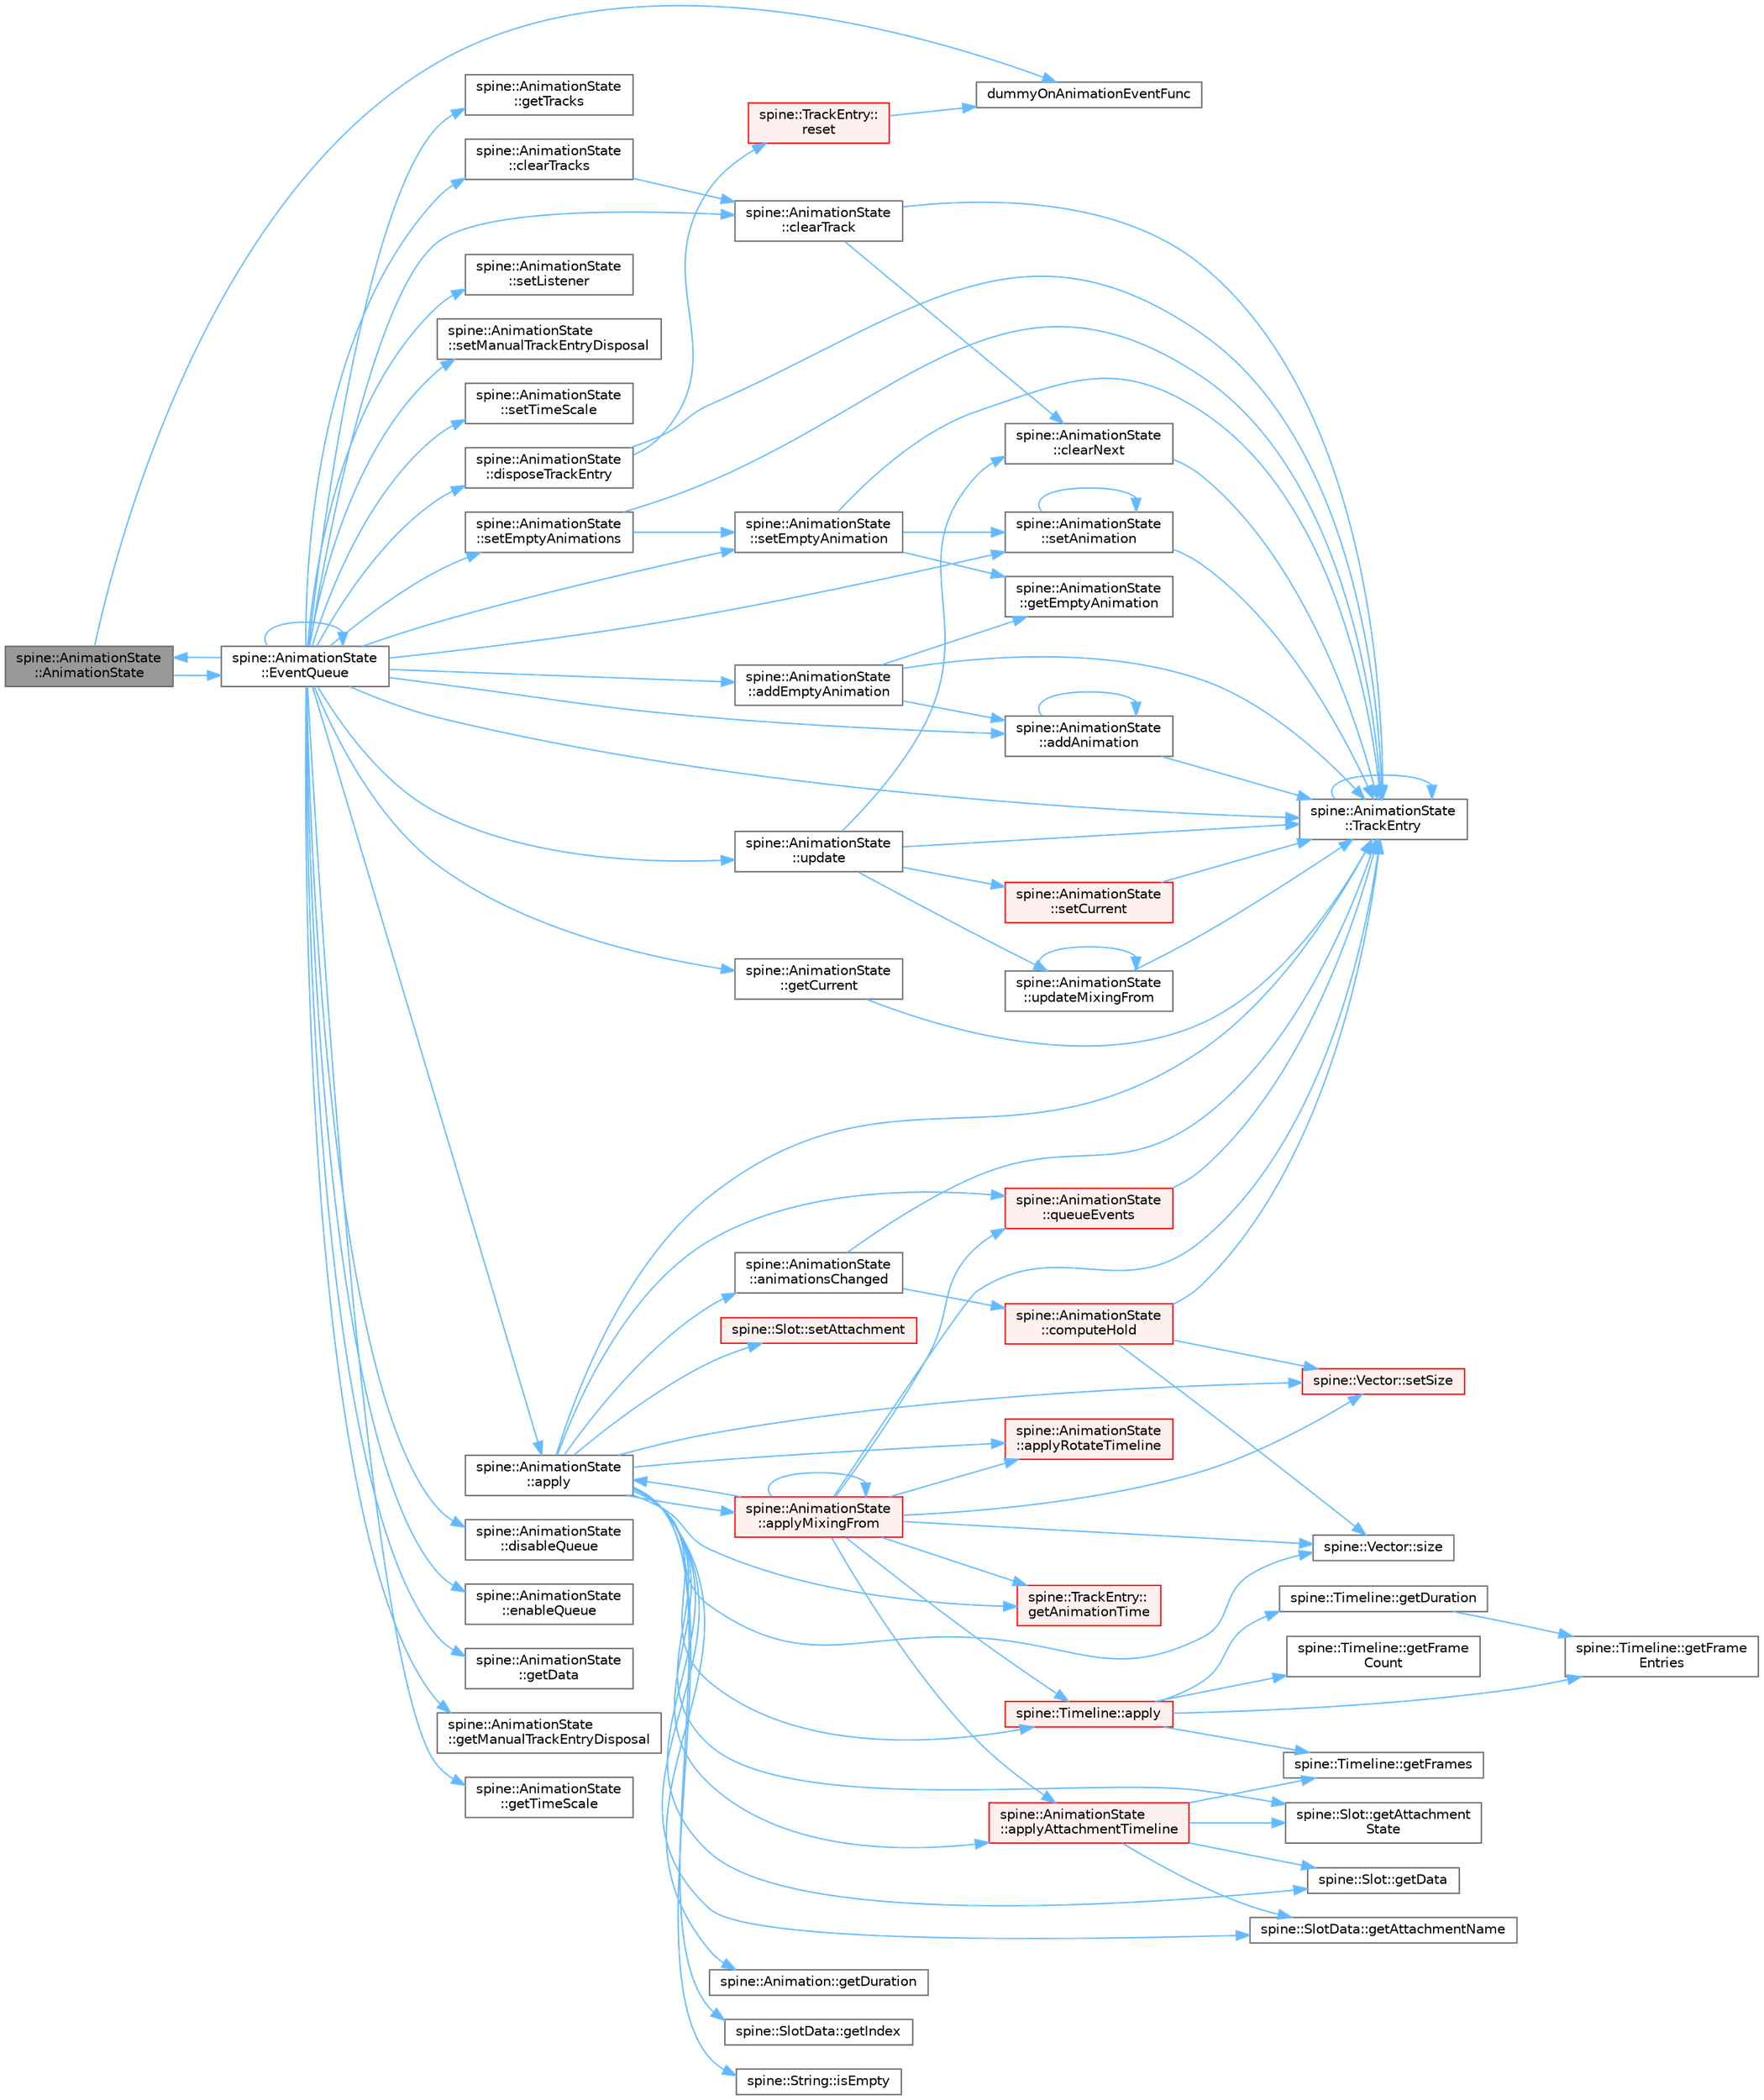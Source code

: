 digraph "spine::AnimationState::AnimationState"
{
 // LATEX_PDF_SIZE
  bgcolor="transparent";
  edge [fontname=Helvetica,fontsize=10,labelfontname=Helvetica,labelfontsize=10];
  node [fontname=Helvetica,fontsize=10,shape=box,height=0.2,width=0.4];
  rankdir="LR";
  Node1 [id="Node000001",label="spine::AnimationState\l::AnimationState",height=0.2,width=0.4,color="gray40", fillcolor="grey60", style="filled", fontcolor="black",tooltip=" "];
  Node1 -> Node2 [id="edge1_Node000001_Node000002",color="steelblue1",style="solid",tooltip=" "];
  Node2 [id="Node000002",label="dummyOnAnimationEventFunc",height=0.2,width=0.4,color="grey40", fillcolor="white", style="filled",URL="$_animation_state_8cpp.html#a737b7809924001560f14cd92babb2235",tooltip=" "];
  Node1 -> Node3 [id="edge2_Node000001_Node000003",color="steelblue1",style="solid",tooltip=" "];
  Node3 [id="Node000003",label="spine::AnimationState\l::EventQueue",height=0.2,width=0.4,color="grey40", fillcolor="white", style="filled",URL="$classspine_1_1_animation_state.html#a3b1787a64e5e97ce075c05a58303d58c",tooltip=" "];
  Node3 -> Node4 [id="edge3_Node000003_Node000004",color="steelblue1",style="solid",tooltip=" "];
  Node4 [id="Node000004",label="spine::AnimationState\l::addAnimation",height=0.2,width=0.4,color="grey40", fillcolor="white", style="filled",URL="$classspine_1_1_animation_state.html#a5f93cba30c520db31971ce4ada3503b9",tooltip=" "];
  Node4 -> Node4 [id="edge4_Node000004_Node000004",color="steelblue1",style="solid",tooltip=" "];
  Node4 -> Node5 [id="edge5_Node000004_Node000005",color="steelblue1",style="solid",tooltip=" "];
  Node5 [id="Node000005",label="spine::AnimationState\l::TrackEntry",height=0.2,width=0.4,color="grey40", fillcolor="white", style="filled",URL="$classspine_1_1_animation_state.html#a3cda65ddcc55f453b76f3718db72cb23",tooltip=" "];
  Node5 -> Node5 [id="edge6_Node000005_Node000005",color="steelblue1",style="solid",tooltip=" "];
  Node3 -> Node6 [id="edge7_Node000003_Node000006",color="steelblue1",style="solid",tooltip=" "];
  Node6 [id="Node000006",label="spine::AnimationState\l::addEmptyAnimation",height=0.2,width=0.4,color="grey40", fillcolor="white", style="filled",URL="$classspine_1_1_animation_state.html#a4a26fec7a0596098862a870db416b30b",tooltip=" "];
  Node6 -> Node4 [id="edge8_Node000006_Node000004",color="steelblue1",style="solid",tooltip=" "];
  Node6 -> Node7 [id="edge9_Node000006_Node000007",color="steelblue1",style="solid",tooltip=" "];
  Node7 [id="Node000007",label="spine::AnimationState\l::getEmptyAnimation",height=0.2,width=0.4,color="grey40", fillcolor="white", style="filled",URL="$classspine_1_1_animation_state.html#a566db418cd41f9a69c12ce8623e5a911",tooltip=" "];
  Node6 -> Node5 [id="edge10_Node000006_Node000005",color="steelblue1",style="solid",tooltip=" "];
  Node3 -> Node1 [id="edge11_Node000003_Node000001",color="steelblue1",style="solid",tooltip=" "];
  Node3 -> Node8 [id="edge12_Node000003_Node000008",color="steelblue1",style="solid",tooltip=" "];
  Node8 [id="Node000008",label="spine::AnimationState\l::apply",height=0.2,width=0.4,color="grey40", fillcolor="white", style="filled",URL="$classspine_1_1_animation_state.html#a34e25589db2cc6ac78698dc2422e2162",tooltip=" "];
  Node8 -> Node9 [id="edge13_Node000008_Node000009",color="steelblue1",style="solid",tooltip=" "];
  Node9 [id="Node000009",label="spine::AnimationState\l::animationsChanged",height=0.2,width=0.4,color="grey40", fillcolor="white", style="filled",URL="$classspine_1_1_animation_state.html#a23985cc3b676d24b7f07c6e5950ee551",tooltip=" "];
  Node9 -> Node10 [id="edge14_Node000009_Node000010",color="steelblue1",style="solid",tooltip=" "];
  Node10 [id="Node000010",label="spine::AnimationState\l::computeHold",height=0.2,width=0.4,color="red", fillcolor="#FFF0F0", style="filled",URL="$classspine_1_1_animation_state.html#a680aa0b4cc8cef0e033e63cef300089e",tooltip=" "];
  Node10 -> Node14 [id="edge15_Node000010_Node000014",color="steelblue1",style="solid",tooltip=" "];
  Node14 [id="Node000014",label="spine::Vector::setSize",height=0.2,width=0.4,color="red", fillcolor="#FFF0F0", style="filled",URL="$classspine_1_1_vector.html#afc7cd327140907874b8c8b4a7bca689e",tooltip=" "];
  Node10 -> Node13 [id="edge16_Node000010_Node000013",color="steelblue1",style="solid",tooltip=" "];
  Node13 [id="Node000013",label="spine::Vector::size",height=0.2,width=0.4,color="grey40", fillcolor="white", style="filled",URL="$classspine_1_1_vector.html#a9a93bc1e4174a3abf92154b3c1017542",tooltip=" "];
  Node10 -> Node5 [id="edge17_Node000010_Node000005",color="steelblue1",style="solid",tooltip=" "];
  Node9 -> Node5 [id="edge18_Node000009_Node000005",color="steelblue1",style="solid",tooltip=" "];
  Node8 -> Node21 [id="edge19_Node000008_Node000021",color="steelblue1",style="solid",tooltip=" "];
  Node21 [id="Node000021",label="spine::Timeline::apply",height=0.2,width=0.4,color="red", fillcolor="#FFF0F0", style="filled",URL="$classspine_1_1_timeline.html#a7e64d576f80918ed8217159cc7d2bbba",tooltip=" "];
  Node21 -> Node22 [id="edge20_Node000021_Node000022",color="steelblue1",style="solid",tooltip=" "];
  Node22 [id="Node000022",label="spine::Timeline::getDuration",height=0.2,width=0.4,color="grey40", fillcolor="white", style="filled",URL="$classspine_1_1_timeline.html#a81895efd624e0c4335cb20a410eb571a",tooltip=" "];
  Node22 -> Node23 [id="edge21_Node000022_Node000023",color="steelblue1",style="solid",tooltip=" "];
  Node23 [id="Node000023",label="spine::Timeline::getFrame\lEntries",height=0.2,width=0.4,color="grey40", fillcolor="white", style="filled",URL="$classspine_1_1_timeline.html#acb16340aac97034b485f66afc1a4a73e",tooltip=" "];
  Node21 -> Node24 [id="edge22_Node000021_Node000024",color="steelblue1",style="solid",tooltip=" "];
  Node24 [id="Node000024",label="spine::Timeline::getFrame\lCount",height=0.2,width=0.4,color="grey40", fillcolor="white", style="filled",URL="$classspine_1_1_timeline.html#a3bfe29beaa7eb4ad121c6fec6666a24e",tooltip=" "];
  Node21 -> Node23 [id="edge23_Node000021_Node000023",color="steelblue1",style="solid",tooltip=" "];
  Node21 -> Node25 [id="edge24_Node000021_Node000025",color="steelblue1",style="solid",tooltip=" "];
  Node25 [id="Node000025",label="spine::Timeline::getFrames",height=0.2,width=0.4,color="grey40", fillcolor="white", style="filled",URL="$classspine_1_1_timeline.html#afa5afdf27a448949fda76f15c2e6fcf1",tooltip=" "];
  Node8 -> Node27 [id="edge25_Node000008_Node000027",color="steelblue1",style="solid",tooltip=" "];
  Node27 [id="Node000027",label="spine::AnimationState\l::applyAttachmentTimeline",height=0.2,width=0.4,color="red", fillcolor="#FFF0F0", style="filled",URL="$classspine_1_1_animation_state.html#ae7c5acc3f8460c8fec0333322deb0d2d",tooltip=" "];
  Node27 -> Node28 [id="edge26_Node000027_Node000028",color="steelblue1",style="solid",tooltip=" "];
  Node28 [id="Node000028",label="spine::SlotData::getAttachmentName",height=0.2,width=0.4,color="grey40", fillcolor="white", style="filled",URL="$classspine_1_1_slot_data.html#a0f34af58b2276b9b289ba8dbeb73f8fe",tooltip="May be empty."];
  Node27 -> Node30 [id="edge27_Node000027_Node000030",color="steelblue1",style="solid",tooltip=" "];
  Node30 [id="Node000030",label="spine::Slot::getAttachment\lState",height=0.2,width=0.4,color="grey40", fillcolor="white", style="filled",URL="$classspine_1_1_slot.html#af63d2293b5f0c9769d3589a7736c55a6",tooltip=" "];
  Node27 -> Node32 [id="edge28_Node000027_Node000032",color="steelblue1",style="solid",tooltip=" "];
  Node32 [id="Node000032",label="spine::Slot::getData",height=0.2,width=0.4,color="grey40", fillcolor="white", style="filled",URL="$classspine_1_1_slot.html#aa40b9c57e081fa331da138ce469ec8a4",tooltip=" "];
  Node27 -> Node25 [id="edge29_Node000027_Node000025",color="steelblue1",style="solid",tooltip=" "];
  Node8 -> Node42 [id="edge30_Node000008_Node000042",color="steelblue1",style="solid",tooltip=" "];
  Node42 [id="Node000042",label="spine::AnimationState\l::applyMixingFrom",height=0.2,width=0.4,color="red", fillcolor="#FFF0F0", style="filled",URL="$classspine_1_1_animation_state.html#af06e46576fa7fa8f58c99117e13aab1b",tooltip=" "];
  Node42 -> Node8 [id="edge31_Node000042_Node000008",color="steelblue1",style="solid",tooltip=" "];
  Node42 -> Node21 [id="edge32_Node000042_Node000021",color="steelblue1",style="solid",tooltip=" "];
  Node42 -> Node27 [id="edge33_Node000042_Node000027",color="steelblue1",style="solid",tooltip=" "];
  Node42 -> Node42 [id="edge34_Node000042_Node000042",color="steelblue1",style="solid",tooltip=" "];
  Node42 -> Node43 [id="edge35_Node000042_Node000043",color="steelblue1",style="solid",tooltip=" "];
  Node43 [id="Node000043",label="spine::AnimationState\l::applyRotateTimeline",height=0.2,width=0.4,color="red", fillcolor="#FFF0F0", style="filled",URL="$classspine_1_1_animation_state.html#a2deed39a21fd2893727c0363729279f3",tooltip=" "];
  Node42 -> Node53 [id="edge36_Node000042_Node000053",color="steelblue1",style="solid",tooltip=" "];
  Node53 [id="Node000053",label="spine::TrackEntry::\lgetAnimationTime",height=0.2,width=0.4,color="red", fillcolor="#FFF0F0", style="filled",URL="$classspine_1_1_track_entry.html#a0d68ba48173e3b902debc59603f0d21e",tooltip=" "];
  Node42 -> Node56 [id="edge37_Node000042_Node000056",color="steelblue1",style="solid",tooltip=" "];
  Node56 [id="Node000056",label="spine::AnimationState\l::queueEvents",height=0.2,width=0.4,color="red", fillcolor="#FFF0F0", style="filled",URL="$classspine_1_1_animation_state.html#a0af548ebd70bba506b52801d80c180f0",tooltip=" "];
  Node56 -> Node5 [id="edge38_Node000056_Node000005",color="steelblue1",style="solid",tooltip=" "];
  Node42 -> Node14 [id="edge39_Node000042_Node000014",color="steelblue1",style="solid",tooltip=" "];
  Node42 -> Node13 [id="edge40_Node000042_Node000013",color="steelblue1",style="solid",tooltip=" "];
  Node42 -> Node5 [id="edge41_Node000042_Node000005",color="steelblue1",style="solid",tooltip=" "];
  Node8 -> Node43 [id="edge42_Node000008_Node000043",color="steelblue1",style="solid",tooltip=" "];
  Node8 -> Node53 [id="edge43_Node000008_Node000053",color="steelblue1",style="solid",tooltip=" "];
  Node8 -> Node28 [id="edge44_Node000008_Node000028",color="steelblue1",style="solid",tooltip=" "];
  Node8 -> Node30 [id="edge45_Node000008_Node000030",color="steelblue1",style="solid",tooltip=" "];
  Node8 -> Node32 [id="edge46_Node000008_Node000032",color="steelblue1",style="solid",tooltip=" "];
  Node8 -> Node59 [id="edge47_Node000008_Node000059",color="steelblue1",style="solid",tooltip=" "];
  Node59 [id="Node000059",label="spine::Animation::getDuration",height=0.2,width=0.4,color="grey40", fillcolor="white", style="filled",URL="$classspine_1_1_animation.html#aa5c61dc5f0a942fbd829e050d7b1891a",tooltip=" "];
  Node8 -> Node37 [id="edge48_Node000008_Node000037",color="steelblue1",style="solid",tooltip=" "];
  Node37 [id="Node000037",label="spine::SlotData::getIndex",height=0.2,width=0.4,color="grey40", fillcolor="white", style="filled",URL="$classspine_1_1_slot_data.html#a95f7359a40b73da709886c53a6202013",tooltip=" "];
  Node8 -> Node38 [id="edge49_Node000008_Node000038",color="steelblue1",style="solid",tooltip=" "];
  Node38 [id="Node000038",label="spine::String::isEmpty",height=0.2,width=0.4,color="grey40", fillcolor="white", style="filled",URL="$classspine_1_1_string.html#a8f667117a263cb9f536c57c49a52cac7",tooltip=" "];
  Node8 -> Node56 [id="edge50_Node000008_Node000056",color="steelblue1",style="solid",tooltip=" "];
  Node8 -> Node39 [id="edge51_Node000008_Node000039",color="steelblue1",style="solid",tooltip=" "];
  Node39 [id="Node000039",label="spine::Slot::setAttachment",height=0.2,width=0.4,color="red", fillcolor="#FFF0F0", style="filled",URL="$classspine_1_1_slot.html#ad9359f3f2289ed3c013215c40b180c58",tooltip=" "];
  Node8 -> Node14 [id="edge52_Node000008_Node000014",color="steelblue1",style="solid",tooltip=" "];
  Node8 -> Node13 [id="edge53_Node000008_Node000013",color="steelblue1",style="solid",tooltip=" "];
  Node8 -> Node5 [id="edge54_Node000008_Node000005",color="steelblue1",style="solid",tooltip=" "];
  Node3 -> Node60 [id="edge55_Node000003_Node000060",color="steelblue1",style="solid",tooltip=" "];
  Node60 [id="Node000060",label="spine::AnimationState\l::clearTrack",height=0.2,width=0.4,color="grey40", fillcolor="white", style="filled",URL="$classspine_1_1_animation_state.html#a0313aa8b148fedce0de552ea5254ed86",tooltip=" "];
  Node60 -> Node61 [id="edge56_Node000060_Node000061",color="steelblue1",style="solid",tooltip=" "];
  Node61 [id="Node000061",label="spine::AnimationState\l::clearNext",height=0.2,width=0.4,color="grey40", fillcolor="white", style="filled",URL="$classspine_1_1_animation_state.html#a53612a900321d97eed034a582315a57f",tooltip="Removes the next entry and all entries after it for the specified entry. *‍/"];
  Node61 -> Node5 [id="edge57_Node000061_Node000005",color="steelblue1",style="solid",tooltip=" "];
  Node60 -> Node5 [id="edge58_Node000060_Node000005",color="steelblue1",style="solid",tooltip=" "];
  Node3 -> Node62 [id="edge59_Node000003_Node000062",color="steelblue1",style="solid",tooltip=" "];
  Node62 [id="Node000062",label="spine::AnimationState\l::clearTracks",height=0.2,width=0.4,color="grey40", fillcolor="white", style="filled",URL="$classspine_1_1_animation_state.html#afcb1a86770eac7953a9eed25bb770003",tooltip=" "];
  Node62 -> Node60 [id="edge60_Node000062_Node000060",color="steelblue1",style="solid",tooltip=" "];
  Node3 -> Node63 [id="edge61_Node000003_Node000063",color="steelblue1",style="solid",tooltip=" "];
  Node63 [id="Node000063",label="spine::AnimationState\l::disableQueue",height=0.2,width=0.4,color="grey40", fillcolor="white", style="filled",URL="$classspine_1_1_animation_state.html#adf0343c916bc9d757727fddf5dca7951",tooltip=" "];
  Node3 -> Node64 [id="edge62_Node000003_Node000064",color="steelblue1",style="solid",tooltip=" "];
  Node64 [id="Node000064",label="spine::AnimationState\l::disposeTrackEntry",height=0.2,width=0.4,color="grey40", fillcolor="white", style="filled",URL="$classspine_1_1_animation_state.html#a8d1654288b8f2be6e508f996713fc297",tooltip=" "];
  Node64 -> Node65 [id="edge63_Node000064_Node000065",color="steelblue1",style="solid",tooltip=" "];
  Node65 [id="Node000065",label="spine::TrackEntry::\lreset",height=0.2,width=0.4,color="red", fillcolor="#FFF0F0", style="filled",URL="$classspine_1_1_track_entry.html#a59368cc3ce402669a2b201dbcbd51c7b",tooltip=" "];
  Node65 -> Node2 [id="edge64_Node000065_Node000002",color="steelblue1",style="solid",tooltip=" "];
  Node64 -> Node5 [id="edge65_Node000064_Node000005",color="steelblue1",style="solid",tooltip=" "];
  Node3 -> Node67 [id="edge66_Node000003_Node000067",color="steelblue1",style="solid",tooltip=" "];
  Node67 [id="Node000067",label="spine::AnimationState\l::enableQueue",height=0.2,width=0.4,color="grey40", fillcolor="white", style="filled",URL="$classspine_1_1_animation_state.html#ad992ea290771a577e6588987a8e4e286",tooltip=" "];
  Node3 -> Node3 [id="edge67_Node000003_Node000003",color="steelblue1",style="solid",tooltip=" "];
  Node3 -> Node68 [id="edge68_Node000003_Node000068",color="steelblue1",style="solid",tooltip=" "];
  Node68 [id="Node000068",label="spine::AnimationState\l::getCurrent",height=0.2,width=0.4,color="grey40", fillcolor="white", style="filled",URL="$classspine_1_1_animation_state.html#ae4b6c65ee78cac03ef52eb1b603ccbdf",tooltip=" "];
  Node68 -> Node5 [id="edge69_Node000068_Node000005",color="steelblue1",style="solid",tooltip=" "];
  Node3 -> Node69 [id="edge70_Node000003_Node000069",color="steelblue1",style="solid",tooltip=" "];
  Node69 [id="Node000069",label="spine::AnimationState\l::getData",height=0.2,width=0.4,color="grey40", fillcolor="white", style="filled",URL="$classspine_1_1_animation_state.html#ac0892d235b2dada1faaca577bae0671d",tooltip=" "];
  Node3 -> Node70 [id="edge71_Node000003_Node000070",color="steelblue1",style="solid",tooltip=" "];
  Node70 [id="Node000070",label="spine::AnimationState\l::getManualTrackEntryDisposal",height=0.2,width=0.4,color="grey40", fillcolor="white", style="filled",URL="$classspine_1_1_animation_state.html#a5736127b02c7f3bcd24958cc9ec95b29",tooltip=" "];
  Node3 -> Node71 [id="edge72_Node000003_Node000071",color="steelblue1",style="solid",tooltip=" "];
  Node71 [id="Node000071",label="spine::AnimationState\l::getTimeScale",height=0.2,width=0.4,color="grey40", fillcolor="white", style="filled",URL="$classspine_1_1_animation_state.html#a8e77b9b1d0bbbf595000216c1a6a08cf",tooltip=" "];
  Node3 -> Node72 [id="edge73_Node000003_Node000072",color="steelblue1",style="solid",tooltip=" "];
  Node72 [id="Node000072",label="spine::AnimationState\l::getTracks",height=0.2,width=0.4,color="grey40", fillcolor="white", style="filled",URL="$classspine_1_1_animation_state.html#a545185e636e7caad8622bb878bd0e71e",tooltip="A list of tracks that have animations, which may contain NULLs."];
  Node3 -> Node73 [id="edge74_Node000003_Node000073",color="steelblue1",style="solid",tooltip=" "];
  Node73 [id="Node000073",label="spine::AnimationState\l::setAnimation",height=0.2,width=0.4,color="grey40", fillcolor="white", style="filled",URL="$classspine_1_1_animation_state.html#a7f98b5d9f391631d0dc26d7f4f09e0ec",tooltip="Sets an animation by name. setAnimation(int, Animation, bool)"];
  Node73 -> Node73 [id="edge75_Node000073_Node000073",color="steelblue1",style="solid",tooltip=" "];
  Node73 -> Node5 [id="edge76_Node000073_Node000005",color="steelblue1",style="solid",tooltip=" "];
  Node3 -> Node74 [id="edge77_Node000003_Node000074",color="steelblue1",style="solid",tooltip=" "];
  Node74 [id="Node000074",label="spine::AnimationState\l::setEmptyAnimation",height=0.2,width=0.4,color="grey40", fillcolor="white", style="filled",URL="$classspine_1_1_animation_state.html#af199286f3382390a4e590e7c28dfe7fa",tooltip="Sets an empty animation for a track, discarding any queued animations, and mixes to it over the speci..."];
  Node74 -> Node7 [id="edge78_Node000074_Node000007",color="steelblue1",style="solid",tooltip=" "];
  Node74 -> Node73 [id="edge79_Node000074_Node000073",color="steelblue1",style="solid",tooltip=" "];
  Node74 -> Node5 [id="edge80_Node000074_Node000005",color="steelblue1",style="solid",tooltip=" "];
  Node3 -> Node75 [id="edge81_Node000003_Node000075",color="steelblue1",style="solid",tooltip=" "];
  Node75 [id="Node000075",label="spine::AnimationState\l::setEmptyAnimations",height=0.2,width=0.4,color="grey40", fillcolor="white", style="filled",URL="$classspine_1_1_animation_state.html#a95327cf9a82aaded453ee11cf3d1fd59",tooltip="Sets an empty animation for every track, discarding any queued animations, and mixes to it over the s..."];
  Node75 -> Node74 [id="edge82_Node000075_Node000074",color="steelblue1",style="solid",tooltip=" "];
  Node75 -> Node5 [id="edge83_Node000075_Node000005",color="steelblue1",style="solid",tooltip=" "];
  Node3 -> Node76 [id="edge84_Node000003_Node000076",color="steelblue1",style="solid",tooltip=" "];
  Node76 [id="Node000076",label="spine::AnimationState\l::setListener",height=0.2,width=0.4,color="grey40", fillcolor="white", style="filled",URL="$classspine_1_1_animation_state.html#a976757fd95eb82a8d23f4cc6cb7d89d0",tooltip=" "];
  Node3 -> Node77 [id="edge85_Node000003_Node000077",color="steelblue1",style="solid",tooltip=" "];
  Node77 [id="Node000077",label="spine::AnimationState\l::setManualTrackEntryDisposal",height=0.2,width=0.4,color="grey40", fillcolor="white", style="filled",URL="$classspine_1_1_animation_state.html#a836e5941ec3e1531e2ef7719198c0a27",tooltip=" "];
  Node3 -> Node78 [id="edge86_Node000003_Node000078",color="steelblue1",style="solid",tooltip=" "];
  Node78 [id="Node000078",label="spine::AnimationState\l::setTimeScale",height=0.2,width=0.4,color="grey40", fillcolor="white", style="filled",URL="$classspine_1_1_animation_state.html#a01a221ac44d6c0bb451fef125e1c1bbe",tooltip=" "];
  Node3 -> Node5 [id="edge87_Node000003_Node000005",color="steelblue1",style="solid",tooltip=" "];
  Node3 -> Node79 [id="edge88_Node000003_Node000079",color="steelblue1",style="solid",tooltip=" "];
  Node79 [id="Node000079",label="spine::AnimationState\l::update",height=0.2,width=0.4,color="grey40", fillcolor="white", style="filled",URL="$classspine_1_1_animation_state.html#a03f8df4f360262fcaf49f2f158c7bc8d",tooltip=" "];
  Node79 -> Node61 [id="edge89_Node000079_Node000061",color="steelblue1",style="solid",tooltip=" "];
  Node79 -> Node80 [id="edge90_Node000079_Node000080",color="steelblue1",style="solid",tooltip=" "];
  Node80 [id="Node000080",label="spine::AnimationState\l::setCurrent",height=0.2,width=0.4,color="red", fillcolor="#FFF0F0", style="filled",URL="$classspine_1_1_animation_state.html#a00d19d30d4b8c714ceef3efecd7e2626",tooltip="Sets the active TrackEntry for a given track number."];
  Node80 -> Node5 [id="edge91_Node000080_Node000005",color="steelblue1",style="solid",tooltip=" "];
  Node79 -> Node5 [id="edge92_Node000079_Node000005",color="steelblue1",style="solid",tooltip=" "];
  Node79 -> Node84 [id="edge93_Node000079_Node000084",color="steelblue1",style="solid",tooltip=" "];
  Node84 [id="Node000084",label="spine::AnimationState\l::updateMixingFrom",height=0.2,width=0.4,color="grey40", fillcolor="white", style="filled",URL="$classspine_1_1_animation_state.html#a21c2a389af0ae7e71ba6eadd646ef4ac",tooltip="Returns true when all mixing from entries are complete."];
  Node84 -> Node5 [id="edge94_Node000084_Node000005",color="steelblue1",style="solid",tooltip=" "];
  Node84 -> Node84 [id="edge95_Node000084_Node000084",color="steelblue1",style="solid",tooltip=" "];
}

